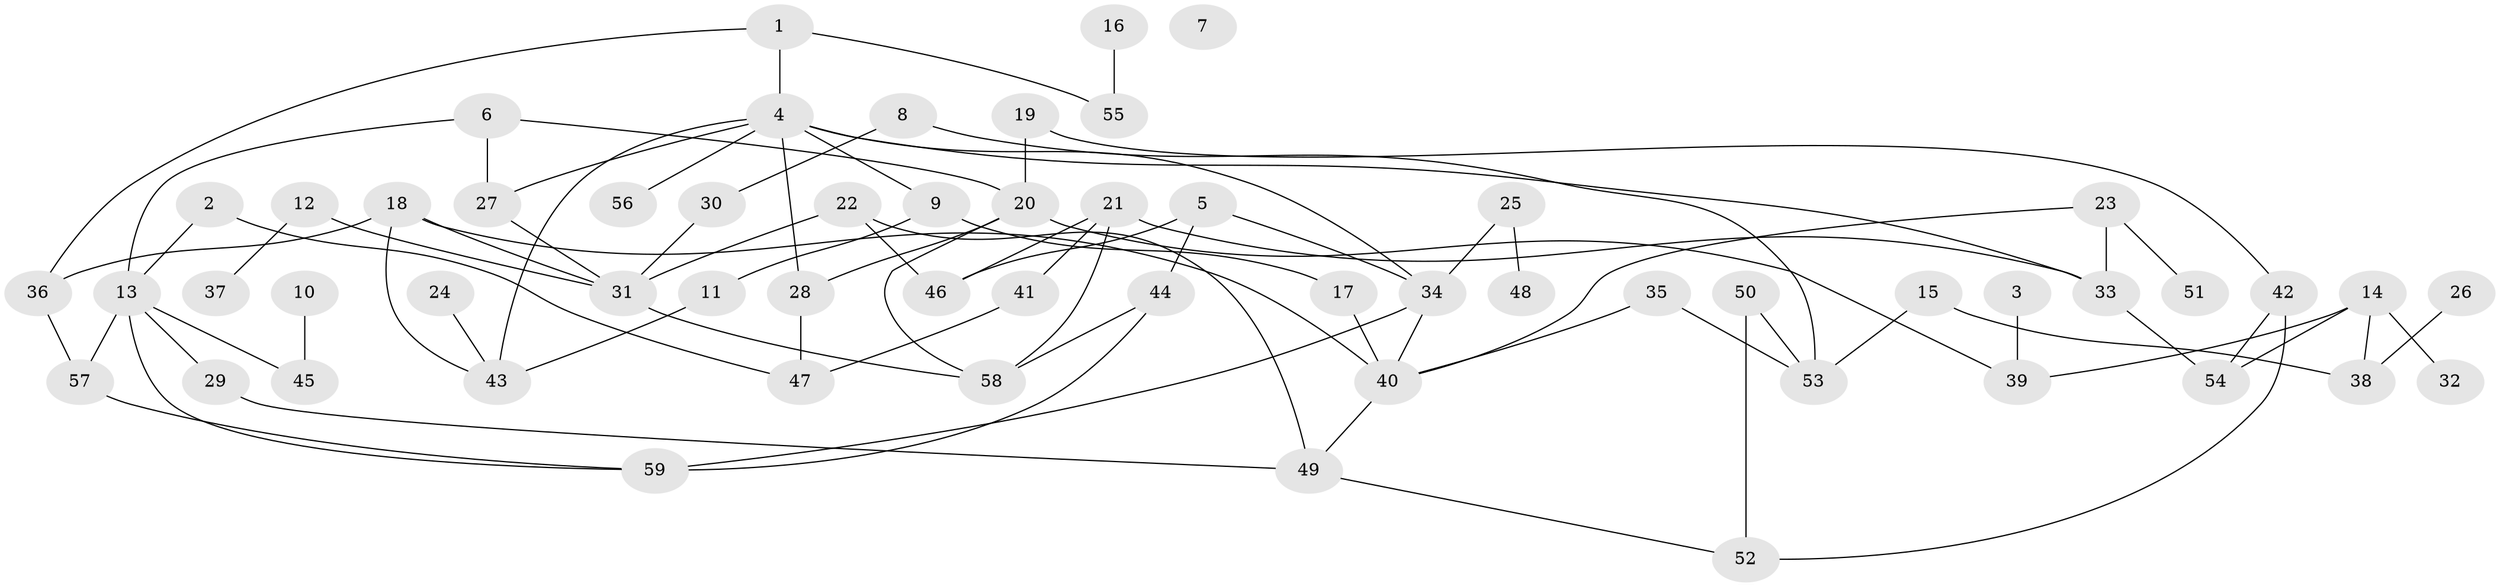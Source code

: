 // coarse degree distribution, {0: 0.034482758620689655, 2: 0.3103448275862069, 1: 0.2413793103448276, 4: 0.13793103448275862, 6: 0.034482758620689655, 5: 0.13793103448275862, 8: 0.06896551724137931, 3: 0.034482758620689655}
// Generated by graph-tools (version 1.1) at 2025/02/03/05/25 17:02:34]
// undirected, 59 vertices, 83 edges
graph export_dot {
graph [start="1"]
  node [color=gray90,style=filled];
  1;
  2;
  3;
  4;
  5;
  6;
  7;
  8;
  9;
  10;
  11;
  12;
  13;
  14;
  15;
  16;
  17;
  18;
  19;
  20;
  21;
  22;
  23;
  24;
  25;
  26;
  27;
  28;
  29;
  30;
  31;
  32;
  33;
  34;
  35;
  36;
  37;
  38;
  39;
  40;
  41;
  42;
  43;
  44;
  45;
  46;
  47;
  48;
  49;
  50;
  51;
  52;
  53;
  54;
  55;
  56;
  57;
  58;
  59;
  1 -- 4;
  1 -- 36;
  1 -- 55;
  2 -- 13;
  2 -- 47;
  3 -- 39;
  4 -- 9;
  4 -- 27;
  4 -- 28;
  4 -- 33;
  4 -- 34;
  4 -- 43;
  4 -- 56;
  5 -- 34;
  5 -- 44;
  5 -- 46;
  6 -- 13;
  6 -- 20;
  6 -- 27;
  8 -- 30;
  8 -- 53;
  9 -- 11;
  9 -- 17;
  10 -- 45;
  11 -- 43;
  12 -- 31;
  12 -- 37;
  13 -- 29;
  13 -- 45;
  13 -- 57;
  13 -- 59;
  14 -- 32;
  14 -- 38;
  14 -- 39;
  14 -- 54;
  15 -- 38;
  15 -- 53;
  16 -- 55;
  17 -- 40;
  18 -- 31;
  18 -- 36;
  18 -- 40;
  18 -- 43;
  19 -- 20;
  19 -- 42;
  20 -- 28;
  20 -- 39;
  20 -- 58;
  21 -- 33;
  21 -- 41;
  21 -- 46;
  21 -- 58;
  22 -- 31;
  22 -- 46;
  22 -- 49;
  23 -- 33;
  23 -- 40;
  23 -- 51;
  24 -- 43;
  25 -- 34;
  25 -- 48;
  26 -- 38;
  27 -- 31;
  28 -- 47;
  29 -- 49;
  30 -- 31;
  31 -- 58;
  33 -- 54;
  34 -- 40;
  34 -- 59;
  35 -- 40;
  35 -- 53;
  36 -- 57;
  40 -- 49;
  41 -- 47;
  42 -- 52;
  42 -- 54;
  44 -- 58;
  44 -- 59;
  49 -- 52;
  50 -- 52;
  50 -- 53;
  57 -- 59;
}
